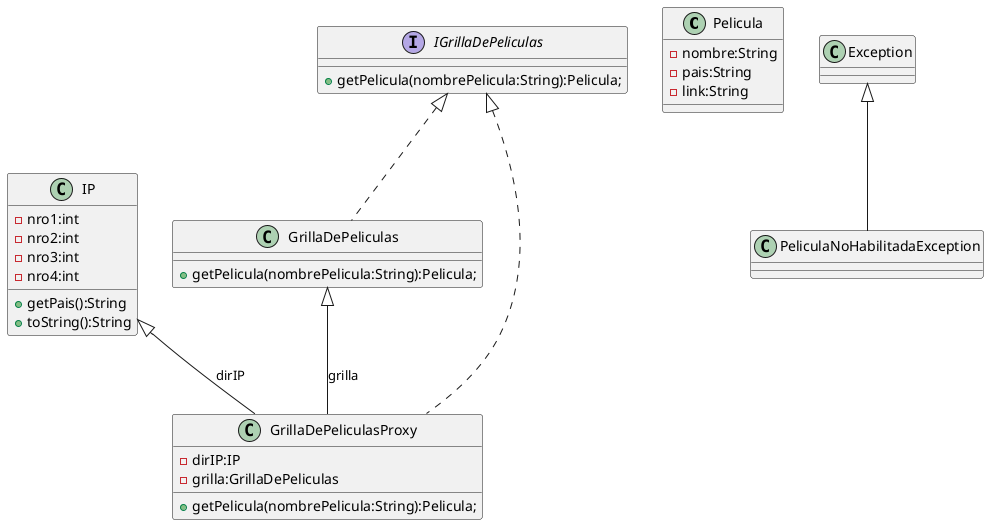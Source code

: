 @startuml
'https://plantuml.com/sequence-diagram

class Pelicula{
-nombre:String
-pais:String
-link:String
}

interface IGrillaDePeliculas{
+ getPelicula(nombrePelicula:String):Pelicula;
}

class GrillaDePeliculas implements IGrillaDePeliculas{
+ getPelicula(nombrePelicula:String):Pelicula;
}

class GrillaDePeliculasProxy implements IGrillaDePeliculas{
-dirIP:IP
-grilla:GrillaDePeliculas
+ getPelicula(nombrePelicula:String):Pelicula;

}

class IP{
-nro1:int
-nro2:int
-nro3:int
-nro4:int

+getPais():String
+toString():String
}

class PeliculaNoHabilitadaException extends Exception{

}

class Exception{
}

GrillaDePeliculasProxy  -up-|> IP:dirIP
GrillaDePeliculasProxy  -up-|> GrillaDePeliculas:grilla

@enduml